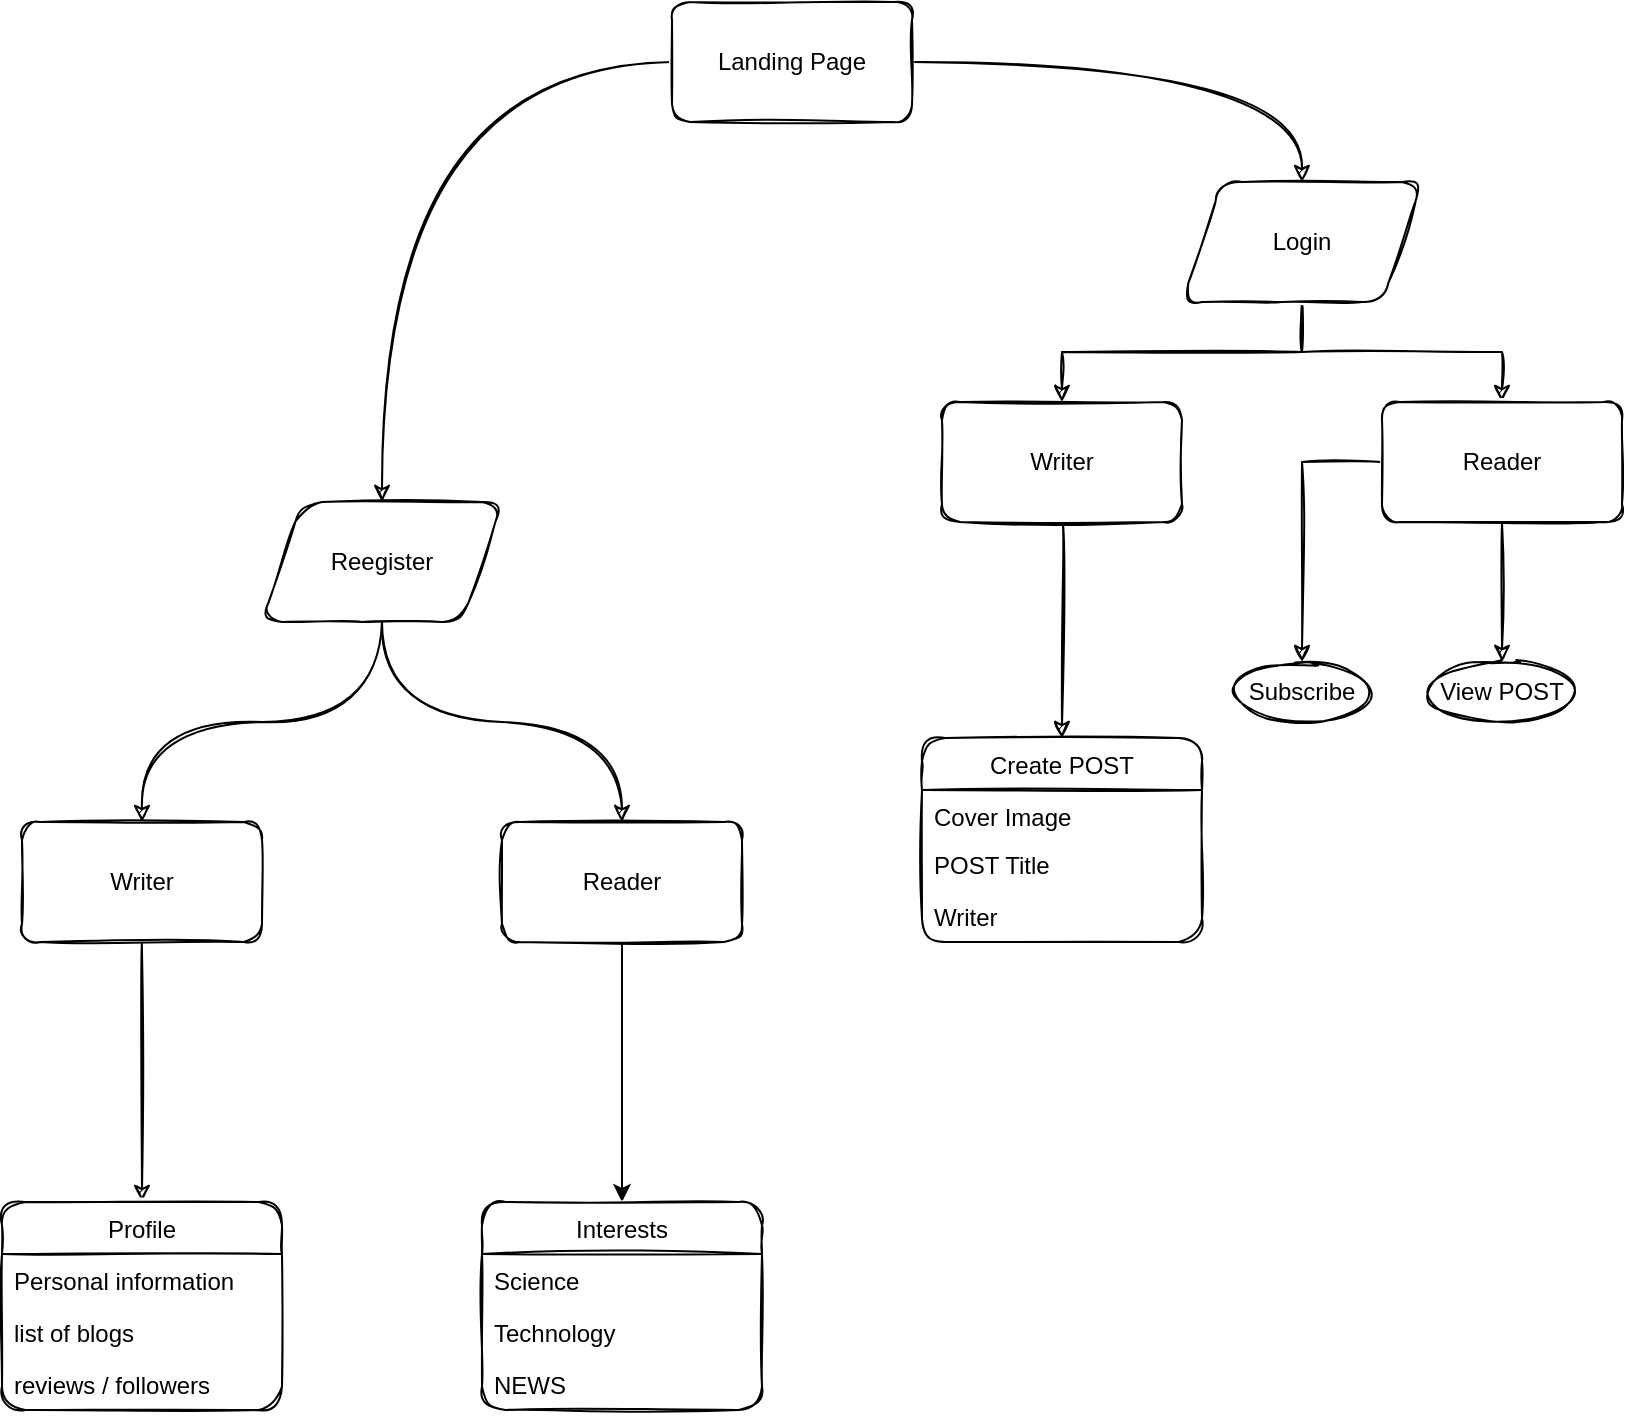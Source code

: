 <mxfile version="14.8.6" type="github" pages="4">
  <diagram id="lDluSItfMPPKCwjV6RY-" name="Functional-chart">
    <mxGraphModel dx="1426" dy="825" grid="1" gridSize="10" guides="1" tooltips="1" connect="1" arrows="1" fold="1" page="1" pageScale="1" pageWidth="850" pageHeight="1100" math="0" shadow="0">
      <root>
        <mxCell id="SS_ERqg0PsHbeVuVs3__-0" />
        <mxCell id="SS_ERqg0PsHbeVuVs3__-1" parent="SS_ERqg0PsHbeVuVs3__-0" />
        <mxCell id="SS_ERqg0PsHbeVuVs3__-2" style="edgeStyle=orthogonalEdgeStyle;orthogonalLoop=1;jettySize=auto;html=1;sketch=1;curved=1;" parent="SS_ERqg0PsHbeVuVs3__-1" source="SS_ERqg0PsHbeVuVs3__-4" target="SS_ERqg0PsHbeVuVs3__-8" edge="1">
          <mxGeometry relative="1" as="geometry" />
        </mxCell>
        <mxCell id="SS_ERqg0PsHbeVuVs3__-3" style="edgeStyle=orthogonalEdgeStyle;orthogonalLoop=1;jettySize=auto;html=1;sketch=1;curved=1;" parent="SS_ERqg0PsHbeVuVs3__-1" source="SS_ERqg0PsHbeVuVs3__-4" target="SS_ERqg0PsHbeVuVs3__-7" edge="1">
          <mxGeometry relative="1" as="geometry" />
        </mxCell>
        <mxCell id="SS_ERqg0PsHbeVuVs3__-4" value="Landing Page" style="whiteSpace=wrap;html=1;sketch=1;rounded=1;glass=0;shadow=0;" parent="SS_ERqg0PsHbeVuVs3__-1" vertex="1">
          <mxGeometry x="365" y="40" width="120" height="60" as="geometry" />
        </mxCell>
        <mxCell id="SS_ERqg0PsHbeVuVs3__-5" style="edgeStyle=orthogonalEdgeStyle;orthogonalLoop=1;jettySize=auto;html=1;entryX=0.5;entryY=0;entryDx=0;entryDy=0;sketch=1;curved=1;" parent="SS_ERqg0PsHbeVuVs3__-1" source="SS_ERqg0PsHbeVuVs3__-7" target="SS_ERqg0PsHbeVuVs3__-13" edge="1">
          <mxGeometry relative="1" as="geometry" />
        </mxCell>
        <mxCell id="SS_ERqg0PsHbeVuVs3__-6" style="edgeStyle=orthogonalEdgeStyle;orthogonalLoop=1;jettySize=auto;html=1;entryX=0.5;entryY=0;entryDx=0;entryDy=0;sketch=1;curved=1;" parent="SS_ERqg0PsHbeVuVs3__-1" source="SS_ERqg0PsHbeVuVs3__-7" target="SS_ERqg0PsHbeVuVs3__-11" edge="1">
          <mxGeometry relative="1" as="geometry" />
        </mxCell>
        <mxCell id="SS_ERqg0PsHbeVuVs3__-7" value="Reegister" style="shape=parallelogram;perimeter=parallelogramPerimeter;whiteSpace=wrap;html=1;fixedSize=1;sketch=1;rounded=1;" parent="SS_ERqg0PsHbeVuVs3__-1" vertex="1">
          <mxGeometry x="160" y="290" width="120" height="60" as="geometry" />
        </mxCell>
        <mxCell id="ENTyLrrVTItseD5gT8ZV-10" style="edgeStyle=orthogonalEdgeStyle;rounded=0;orthogonalLoop=1;jettySize=auto;html=1;entryX=0.5;entryY=0;entryDx=0;entryDy=0;sketch=1;" parent="SS_ERqg0PsHbeVuVs3__-1" source="SS_ERqg0PsHbeVuVs3__-8" target="ENTyLrrVTItseD5gT8ZV-8" edge="1">
          <mxGeometry relative="1" as="geometry" />
        </mxCell>
        <mxCell id="ENTyLrrVTItseD5gT8ZV-11" style="edgeStyle=orthogonalEdgeStyle;rounded=0;orthogonalLoop=1;jettySize=auto;html=1;entryX=0.5;entryY=0;entryDx=0;entryDy=0;sketch=1;" parent="SS_ERqg0PsHbeVuVs3__-1" source="SS_ERqg0PsHbeVuVs3__-8" target="ENTyLrrVTItseD5gT8ZV-9" edge="1">
          <mxGeometry relative="1" as="geometry" />
        </mxCell>
        <mxCell id="SS_ERqg0PsHbeVuVs3__-8" value="Login" style="shape=parallelogram;perimeter=parallelogramPerimeter;whiteSpace=wrap;html=1;fixedSize=1;sketch=1;rounded=1;" parent="SS_ERqg0PsHbeVuVs3__-1" vertex="1">
          <mxGeometry x="620" y="130" width="120" height="60" as="geometry" />
        </mxCell>
        <mxCell id="SS_ERqg0PsHbeVuVs3__-10" style="edgeStyle=orthogonalEdgeStyle;orthogonalLoop=1;jettySize=auto;html=1;entryX=0.5;entryY=0;entryDx=0;entryDy=0;sketch=1;curved=1;" parent="SS_ERqg0PsHbeVuVs3__-1" source="SS_ERqg0PsHbeVuVs3__-11" target="SS_ERqg0PsHbeVuVs3__-16" edge="1">
          <mxGeometry relative="1" as="geometry" />
        </mxCell>
        <mxCell id="SS_ERqg0PsHbeVuVs3__-11" value="Writer" style="whiteSpace=wrap;html=1;sketch=1;rounded=1;" parent="SS_ERqg0PsHbeVuVs3__-1" vertex="1">
          <mxGeometry x="40" y="450" width="120" height="60" as="geometry" />
        </mxCell>
        <mxCell id="ENTyLrrVTItseD5gT8ZV-27" style="edgeStyle=orthogonalEdgeStyle;rounded=0;orthogonalLoop=1;jettySize=auto;html=1;entryX=0.5;entryY=0;entryDx=0;entryDy=0;" parent="SS_ERqg0PsHbeVuVs3__-1" source="SS_ERqg0PsHbeVuVs3__-13" target="ENTyLrrVTItseD5gT8ZV-23" edge="1">
          <mxGeometry relative="1" as="geometry" />
        </mxCell>
        <mxCell id="SS_ERqg0PsHbeVuVs3__-13" value="Reader" style="whiteSpace=wrap;html=1;sketch=1;rounded=1;" parent="SS_ERqg0PsHbeVuVs3__-1" vertex="1">
          <mxGeometry x="280" y="450" width="120" height="60" as="geometry" />
        </mxCell>
        <mxCell id="SS_ERqg0PsHbeVuVs3__-14" value="Subscribe" style="ellipse;whiteSpace=wrap;html=1;sketch=1;rounded=1;" parent="SS_ERqg0PsHbeVuVs3__-1" vertex="1">
          <mxGeometry x="645" y="370" width="70" height="30" as="geometry" />
        </mxCell>
        <mxCell id="SS_ERqg0PsHbeVuVs3__-16" value="Profile" style="swimlane;fontStyle=0;childLayout=stackLayout;horizontal=1;startSize=26;horizontalStack=0;resizeParent=1;resizeParentMax=0;resizeLast=0;collapsible=1;marginBottom=0;sketch=1;rounded=1;" parent="SS_ERqg0PsHbeVuVs3__-1" vertex="1">
          <mxGeometry x="30" y="640" width="140" height="104" as="geometry" />
        </mxCell>
        <mxCell id="SS_ERqg0PsHbeVuVs3__-17" value="Personal information" style="text;strokeColor=none;fillColor=none;align=left;verticalAlign=top;spacingLeft=4;spacingRight=4;overflow=hidden;rotatable=0;points=[[0,0.5],[1,0.5]];portConstraint=eastwest;sketch=1;rounded=1;" parent="SS_ERqg0PsHbeVuVs3__-16" vertex="1">
          <mxGeometry y="26" width="140" height="26" as="geometry" />
        </mxCell>
        <mxCell id="SS_ERqg0PsHbeVuVs3__-18" value="list of blogs" style="text;strokeColor=none;fillColor=none;align=left;verticalAlign=top;spacingLeft=4;spacingRight=4;overflow=hidden;rotatable=0;points=[[0,0.5],[1,0.5]];portConstraint=eastwest;sketch=1;rounded=1;" parent="SS_ERqg0PsHbeVuVs3__-16" vertex="1">
          <mxGeometry y="52" width="140" height="26" as="geometry" />
        </mxCell>
        <mxCell id="SS_ERqg0PsHbeVuVs3__-19" value="reviews / followers" style="text;strokeColor=none;fillColor=none;align=left;verticalAlign=top;spacingLeft=4;spacingRight=4;overflow=hidden;rotatable=0;points=[[0,0.5],[1,0.5]];portConstraint=eastwest;sketch=1;rounded=1;" parent="SS_ERqg0PsHbeVuVs3__-16" vertex="1">
          <mxGeometry y="78" width="140" height="26" as="geometry" />
        </mxCell>
        <mxCell id="ENTyLrrVTItseD5gT8ZV-4" value="Create POST" style="swimlane;fontStyle=0;childLayout=stackLayout;horizontal=1;startSize=26;horizontalStack=0;resizeParent=1;resizeParentMax=0;resizeLast=0;collapsible=1;marginBottom=0;sketch=1;rounded=1;" parent="SS_ERqg0PsHbeVuVs3__-1" vertex="1">
          <mxGeometry x="490" y="408" width="140" height="102" as="geometry" />
        </mxCell>
        <mxCell id="ENTyLrrVTItseD5gT8ZV-5" value="Cover Image" style="text;strokeColor=none;fillColor=none;align=left;verticalAlign=top;spacingLeft=4;spacingRight=4;overflow=hidden;rotatable=0;points=[[0,0.5],[1,0.5]];portConstraint=eastwest;sketch=1;rounded=1;" parent="ENTyLrrVTItseD5gT8ZV-4" vertex="1">
          <mxGeometry y="26" width="140" height="24" as="geometry" />
        </mxCell>
        <mxCell id="ENTyLrrVTItseD5gT8ZV-6" value="POST Title" style="text;strokeColor=none;fillColor=none;align=left;verticalAlign=top;spacingLeft=4;spacingRight=4;overflow=hidden;rotatable=0;points=[[0,0.5],[1,0.5]];portConstraint=eastwest;sketch=1;rounded=1;" parent="ENTyLrrVTItseD5gT8ZV-4" vertex="1">
          <mxGeometry y="50" width="140" height="26" as="geometry" />
        </mxCell>
        <mxCell id="ENTyLrrVTItseD5gT8ZV-7" value="Writer" style="text;strokeColor=none;fillColor=none;align=left;verticalAlign=top;spacingLeft=4;spacingRight=4;overflow=hidden;rotatable=0;points=[[0,0.5],[1,0.5]];portConstraint=eastwest;sketch=1;rounded=1;" parent="ENTyLrrVTItseD5gT8ZV-4" vertex="1">
          <mxGeometry y="76" width="140" height="26" as="geometry" />
        </mxCell>
        <mxCell id="ENTyLrrVTItseD5gT8ZV-18" style="edgeStyle=orthogonalEdgeStyle;orthogonalLoop=1;jettySize=auto;html=1;curved=1;sketch=1;" parent="SS_ERqg0PsHbeVuVs3__-1" source="ENTyLrrVTItseD5gT8ZV-8" target="ENTyLrrVTItseD5gT8ZV-4" edge="1">
          <mxGeometry relative="1" as="geometry" />
        </mxCell>
        <mxCell id="ENTyLrrVTItseD5gT8ZV-8" value="Writer" style="whiteSpace=wrap;html=1;sketch=1;rounded=1;" parent="SS_ERqg0PsHbeVuVs3__-1" vertex="1">
          <mxGeometry x="500" y="240" width="120" height="60" as="geometry" />
        </mxCell>
        <mxCell id="ENTyLrrVTItseD5gT8ZV-16" style="edgeStyle=orthogonalEdgeStyle;rounded=0;orthogonalLoop=1;jettySize=auto;html=1;entryX=0.5;entryY=0;entryDx=0;entryDy=0;sketch=1;" parent="SS_ERqg0PsHbeVuVs3__-1" source="ENTyLrrVTItseD5gT8ZV-9" target="SS_ERqg0PsHbeVuVs3__-14" edge="1">
          <mxGeometry relative="1" as="geometry" />
        </mxCell>
        <mxCell id="ENTyLrrVTItseD5gT8ZV-17" style="edgeStyle=orthogonalEdgeStyle;rounded=0;orthogonalLoop=1;jettySize=auto;html=1;entryX=0.5;entryY=0;entryDx=0;entryDy=0;sketch=1;" parent="SS_ERqg0PsHbeVuVs3__-1" source="ENTyLrrVTItseD5gT8ZV-9" target="ENTyLrrVTItseD5gT8ZV-12" edge="1">
          <mxGeometry relative="1" as="geometry" />
        </mxCell>
        <mxCell id="ENTyLrrVTItseD5gT8ZV-9" value="Reader" style="whiteSpace=wrap;html=1;sketch=1;rounded=1;" parent="SS_ERqg0PsHbeVuVs3__-1" vertex="1">
          <mxGeometry x="720" y="240" width="120" height="60" as="geometry" />
        </mxCell>
        <mxCell id="ENTyLrrVTItseD5gT8ZV-12" value="View POST" style="ellipse;whiteSpace=wrap;html=1;sketch=1;rounded=1;" parent="SS_ERqg0PsHbeVuVs3__-1" vertex="1">
          <mxGeometry x="745" y="370" width="70" height="30" as="geometry" />
        </mxCell>
        <mxCell id="ENTyLrrVTItseD5gT8ZV-23" value="Interests" style="swimlane;fontStyle=0;childLayout=stackLayout;horizontal=1;startSize=26;horizontalStack=0;resizeParent=1;resizeParentMax=0;resizeLast=0;collapsible=1;marginBottom=0;sketch=1;rounded=1;" parent="SS_ERqg0PsHbeVuVs3__-1" vertex="1">
          <mxGeometry x="270" y="640" width="140" height="104" as="geometry" />
        </mxCell>
        <mxCell id="ENTyLrrVTItseD5gT8ZV-24" value="Science" style="text;strokeColor=none;fillColor=none;align=left;verticalAlign=top;spacingLeft=4;spacingRight=4;overflow=hidden;rotatable=0;points=[[0,0.5],[1,0.5]];portConstraint=eastwest;sketch=1;rounded=1;" parent="ENTyLrrVTItseD5gT8ZV-23" vertex="1">
          <mxGeometry y="26" width="140" height="26" as="geometry" />
        </mxCell>
        <mxCell id="ENTyLrrVTItseD5gT8ZV-25" value="Technology" style="text;strokeColor=none;fillColor=none;align=left;verticalAlign=top;spacingLeft=4;spacingRight=4;overflow=hidden;rotatable=0;points=[[0,0.5],[1,0.5]];portConstraint=eastwest;sketch=1;rounded=1;" parent="ENTyLrrVTItseD5gT8ZV-23" vertex="1">
          <mxGeometry y="52" width="140" height="26" as="geometry" />
        </mxCell>
        <mxCell id="ENTyLrrVTItseD5gT8ZV-26" value="NEWS" style="text;strokeColor=none;fillColor=none;align=left;verticalAlign=top;spacingLeft=4;spacingRight=4;overflow=hidden;rotatable=0;points=[[0,0.5],[1,0.5]];portConstraint=eastwest;sketch=1;rounded=1;" parent="ENTyLrrVTItseD5gT8ZV-23" vertex="1">
          <mxGeometry y="78" width="140" height="26" as="geometry" />
        </mxCell>
      </root>
    </mxGraphModel>
  </diagram>
  <diagram id="bbkvOWE71wOtryD2Ek5s" name="Landing page">
    <mxGraphModel dx="1426" dy="825" grid="1" gridSize="10" guides="1" tooltips="1" connect="1" arrows="1" fold="1" page="1" pageScale="1" pageWidth="827" pageHeight="1169" math="0" shadow="0">
      <root>
        <mxCell id="kDcE2TMpnsvRKiHyRdf4-0" />
        <mxCell id="kDcE2TMpnsvRKiHyRdf4-1" parent="kDcE2TMpnsvRKiHyRdf4-0" />
        <mxCell id="7i-2Qjkn4su1dslTfPeY-1" value="" style="rounded=0;whiteSpace=wrap;html=1;sketch=1;" vertex="1" parent="kDcE2TMpnsvRKiHyRdf4-1">
          <mxGeometry x="40" y="320" width="750" height="820" as="geometry" />
        </mxCell>
        <mxCell id="4w6CJtv024DHggSnc1HM-1" value="" style="whiteSpace=wrap;html=1;sketch=1;" vertex="1" parent="kDcE2TMpnsvRKiHyRdf4-1">
          <mxGeometry x="39" y="320" width="750" height="40" as="geometry" />
        </mxCell>
        <mxCell id="4w6CJtv024DHggSnc1HM-3" value="Link 1" style="whiteSpace=wrap;html=1;sketch=1;" vertex="1" parent="kDcE2TMpnsvRKiHyRdf4-1">
          <mxGeometry x="520" y="330" width="60" height="20" as="geometry" />
        </mxCell>
        <mxCell id="4w6CJtv024DHggSnc1HM-6" value="Link 2" style="whiteSpace=wrap;html=1;sketch=1;" vertex="1" parent="kDcE2TMpnsvRKiHyRdf4-1">
          <mxGeometry x="610" y="330" width="60" height="20" as="geometry" />
        </mxCell>
        <mxCell id="4w6CJtv024DHggSnc1HM-7" value="Link 3" style="whiteSpace=wrap;html=1;sketch=1;" vertex="1" parent="kDcE2TMpnsvRKiHyRdf4-1">
          <mxGeometry x="700" y="330" width="60" height="20" as="geometry" />
        </mxCell>
        <mxCell id="4w6CJtv024DHggSnc1HM-9" value="Brand" style="whiteSpace=wrap;html=1;sketch=1;" vertex="1" parent="kDcE2TMpnsvRKiHyRdf4-1">
          <mxGeometry x="70" y="330" width="60" height="20" as="geometry" />
        </mxCell>
        <mxCell id="4w6CJtv024DHggSnc1HM-14" value="Hero section" style="whiteSpace=wrap;html=1;sketch=1;" vertex="1" parent="kDcE2TMpnsvRKiHyRdf4-1">
          <mxGeometry x="80" y="400" width="670" height="170" as="geometry" />
        </mxCell>
        <mxCell id="4w6CJtv024DHggSnc1HM-13" value="LOG IN" style="whiteSpace=wrap;html=1;sketch=1;" vertex="1" parent="kDcE2TMpnsvRKiHyRdf4-1">
          <mxGeometry x="150" y="660" width="120" height="60" as="geometry" />
        </mxCell>
        <mxCell id="4w6CJtv024DHggSnc1HM-12" value="Register" style="whiteSpace=wrap;html=1;sketch=1;" vertex="1" parent="kDcE2TMpnsvRKiHyRdf4-1">
          <mxGeometry x="570" y="660" width="120" height="60" as="geometry" />
        </mxCell>
        <mxCell id="4w6CJtv024DHggSnc1HM-21" value="HERO&lt;br&gt;Image" style="rounded=0;whiteSpace=wrap;html=1;sketch=1;" vertex="1" parent="kDcE2TMpnsvRKiHyRdf4-1">
          <mxGeometry x="110" y="430" width="230" height="110" as="geometry" />
        </mxCell>
        <mxCell id="fzcsqnZMDEysWcwaZNAt-22" value="" style="rounded=0;whiteSpace=wrap;html=1;sketch=1;" vertex="1" parent="kDcE2TMpnsvRKiHyRdf4-1">
          <mxGeometry x="79" y="760" width="670" height="350" as="geometry" />
        </mxCell>
        <mxCell id="fzcsqnZMDEysWcwaZNAt-23" value="Trending Blogs" style="rounded=0;whiteSpace=wrap;html=1;sketch=1;" vertex="1" parent="kDcE2TMpnsvRKiHyRdf4-1">
          <mxGeometry x="200" y="780" width="430" height="40" as="geometry" />
        </mxCell>
        <mxCell id="fzcsqnZMDEysWcwaZNAt-24" value="Cover image 1" style="rounded=0;whiteSpace=wrap;html=1;sketch=1;" vertex="1" parent="kDcE2TMpnsvRKiHyRdf4-1">
          <mxGeometry x="110" y="840" width="120" height="60" as="geometry" />
        </mxCell>
        <mxCell id="fzcsqnZMDEysWcwaZNAt-25" value="Cover Image 2" style="rounded=0;whiteSpace=wrap;html=1;sketch=1;" vertex="1" parent="kDcE2TMpnsvRKiHyRdf4-1">
          <mxGeometry x="110" y="920" width="120" height="60" as="geometry" />
        </mxCell>
        <mxCell id="fzcsqnZMDEysWcwaZNAt-26" value="Cover Image 3" style="rounded=0;whiteSpace=wrap;html=1;sketch=1;" vertex="1" parent="kDcE2TMpnsvRKiHyRdf4-1">
          <mxGeometry x="110" y="1000" width="120" height="60" as="geometry" />
        </mxCell>
        <mxCell id="fzcsqnZMDEysWcwaZNAt-27" value="Blog title &amp;amp;&amp;amp; preview" style="rounded=0;whiteSpace=wrap;html=1;sketch=1;" vertex="1" parent="kDcE2TMpnsvRKiHyRdf4-1">
          <mxGeometry x="260" y="840" width="470" height="60" as="geometry" />
        </mxCell>
        <mxCell id="fzcsqnZMDEysWcwaZNAt-28" value="&lt;span&gt;Blog title &amp;amp;&amp;amp; preview&lt;/span&gt;" style="rounded=0;whiteSpace=wrap;html=1;sketch=1;" vertex="1" parent="kDcE2TMpnsvRKiHyRdf4-1">
          <mxGeometry x="260" y="920" width="470" height="60" as="geometry" />
        </mxCell>
        <mxCell id="fzcsqnZMDEysWcwaZNAt-29" value="&lt;span&gt;Blog title &amp;amp;&amp;amp; preview&lt;/span&gt;" style="rounded=0;whiteSpace=wrap;html=1;sketch=1;" vertex="1" parent="kDcE2TMpnsvRKiHyRdf4-1">
          <mxGeometry x="260" y="1000" width="470" height="60" as="geometry" />
        </mxCell>
      </root>
    </mxGraphModel>
  </diagram>
  <diagram id="xzD_taNgQ-AmMt7AfaFU" name="POST">
    <mxGraphModel dx="1426" dy="825" grid="1" gridSize="10" guides="1" tooltips="1" connect="1" arrows="1" fold="1" page="1" pageScale="1" pageWidth="850" pageHeight="1100" math="0" shadow="0">
      <root>
        <mxCell id="0" />
        <mxCell id="1" parent="0" />
        <mxCell id="PNfuD9YWfdT2an-N1XUz-1" value="" style="whiteSpace=wrap;html=1;aspect=fixed;sketch=1;" parent="1" vertex="1">
          <mxGeometry x="40" y="40" width="760" height="760" as="geometry" />
        </mxCell>
        <mxCell id="PNfuD9YWfdT2an-N1XUz-2" value="" style="whiteSpace=wrap;html=1;sketch=1;" parent="1" vertex="1">
          <mxGeometry x="40" y="40" width="760" height="60" as="geometry" />
        </mxCell>
        <mxCell id="PNfuD9YWfdT2an-N1XUz-3" value="" style="whiteSpace=wrap;html=1;sketch=1;" parent="1" vertex="1">
          <mxGeometry x="70" y="140" width="150" height="240" as="geometry" />
        </mxCell>
        <mxCell id="PNfuD9YWfdT2an-N1XUz-4" value="Writer profile" style="whiteSpace=wrap;html=1;sketch=1;" parent="1" vertex="1">
          <mxGeometry x="85" y="190" width="120" height="180" as="geometry" />
        </mxCell>
        <mxCell id="PNfuD9YWfdT2an-N1XUz-5" value="" style="ellipse;whiteSpace=wrap;html=1;aspect=fixed;sketch=1;" parent="1" vertex="1">
          <mxGeometry x="105" y="150" width="80" height="80" as="geometry" />
        </mxCell>
        <mxCell id="PNfuD9YWfdT2an-N1XUz-6" value="" style="whiteSpace=wrap;html=1;sketch=1;" parent="1" vertex="1">
          <mxGeometry x="260" y="140" width="340" height="630" as="geometry" />
        </mxCell>
        <mxCell id="PNfuD9YWfdT2an-N1XUz-7" value="Links" style="whiteSpace=wrap;html=1;sketch=1;" parent="1" vertex="1">
          <mxGeometry x="650" y="140" width="120" height="630" as="geometry" />
        </mxCell>
        <mxCell id="PNfuD9YWfdT2an-N1XUz-8" value="Extra Space /&lt;br&gt;Advertisement space" style="whiteSpace=wrap;html=1;sketch=1;" parent="1" vertex="1">
          <mxGeometry x="70" y="425" width="150" height="345" as="geometry" />
        </mxCell>
        <mxCell id="PNfuD9YWfdT2an-N1XUz-9" value="Link 1" style="whiteSpace=wrap;html=1;sketch=1;" parent="1" vertex="1">
          <mxGeometry x="500" y="55" width="70" height="30" as="geometry" />
        </mxCell>
        <mxCell id="PNfuD9YWfdT2an-N1XUz-10" value="Link 2" style="whiteSpace=wrap;html=1;sketch=1;" parent="1" vertex="1">
          <mxGeometry x="600" y="55" width="70" height="30" as="geometry" />
        </mxCell>
        <mxCell id="PNfuD9YWfdT2an-N1XUz-11" value="Link 3" style="whiteSpace=wrap;html=1;sketch=1;" parent="1" vertex="1">
          <mxGeometry x="700" y="55" width="70" height="30" as="geometry" />
        </mxCell>
        <mxCell id="PNfuD9YWfdT2an-N1XUz-12" value="Logo/Brand" style="whiteSpace=wrap;html=1;sketch=1;" parent="1" vertex="1">
          <mxGeometry x="70" y="55" width="150" height="30" as="geometry" />
        </mxCell>
        <mxCell id="PNfuD9YWfdT2an-N1XUz-13" value="&lt;b&gt;BLOG&amp;nbsp; TITLE&lt;/b&gt;" style="whiteSpace=wrap;html=1;sketch=1;" parent="1" vertex="1">
          <mxGeometry x="290" y="170" width="270" height="40" as="geometry" />
        </mxCell>
        <mxCell id="PNfuD9YWfdT2an-N1XUz-14" value="Cover image" style="rounded=0;whiteSpace=wrap;html=1;sketch=1;" parent="1" vertex="1">
          <mxGeometry x="290" y="250" width="140" height="150" as="geometry" />
        </mxCell>
        <mxCell id="PNfuD9YWfdT2an-N1XUz-15" value="Main Blog POST" style="whiteSpace=wrap;html=1;aspect=fixed;sketch=1;" parent="1" vertex="1">
          <mxGeometry x="290" y="440" width="290" height="290" as="geometry" />
        </mxCell>
        <mxCell id="PNfuD9YWfdT2an-N1XUz-16" value="main Blog POST" style="rounded=0;whiteSpace=wrap;html=1;sketch=1;" parent="1" vertex="1">
          <mxGeometry x="450" y="250" width="130" height="190" as="geometry" />
        </mxCell>
      </root>
    </mxGraphModel>
  </diagram>
  <diagram id="zIYmwKvmBdbdm277nBeT" name="Page-4">
    <mxGraphModel dx="1426" dy="825" grid="1" gridSize="10" guides="1" tooltips="1" connect="1" arrows="1" fold="1" page="1" pageScale="1" pageWidth="827" pageHeight="1169" math="0" shadow="0">
      <root>
        <mxCell id="b36W-2h69BSf1vsCBq0L-0" />
        <mxCell id="b36W-2h69BSf1vsCBq0L-1" parent="b36W-2h69BSf1vsCBq0L-0" />
        <mxCell id="b36W-2h69BSf1vsCBq0L-3" value="" style="rounded=0;whiteSpace=wrap;html=1;sketch=1;" vertex="1" parent="b36W-2h69BSf1vsCBq0L-1">
          <mxGeometry x="40" y="40" width="140" height="140" as="geometry" />
        </mxCell>
        <mxCell id="b36W-2h69BSf1vsCBq0L-4" value="Landing Page" style="rounded=0;whiteSpace=wrap;html=1;sketch=1;" vertex="1" parent="b36W-2h69BSf1vsCBq0L-1">
          <mxGeometry x="40" y="40" width="140" height="30" as="geometry" />
        </mxCell>
        <mxCell id="b36W-2h69BSf1vsCBq0L-5" value="Login" style="rounded=0;whiteSpace=wrap;html=1;sketch=1;" vertex="1" parent="b36W-2h69BSf1vsCBq0L-1">
          <mxGeometry x="55" y="140" width="50" height="20" as="geometry" />
        </mxCell>
        <mxCell id="b36W-2h69BSf1vsCBq0L-6" value="Register" style="rounded=0;whiteSpace=wrap;html=1;sketch=1;" vertex="1" parent="b36W-2h69BSf1vsCBq0L-1">
          <mxGeometry x="115" y="140" width="50" height="20" as="geometry" />
        </mxCell>
        <mxCell id="b36W-2h69BSf1vsCBq0L-7" value="HERO Section" style="rounded=0;whiteSpace=wrap;html=1;sketch=1;" vertex="1" parent="b36W-2h69BSf1vsCBq0L-1">
          <mxGeometry x="55" y="80" width="110" height="40" as="geometry" />
        </mxCell>
        <mxCell id="b36W-2h69BSf1vsCBq0L-9" value="" style="rounded=0;whiteSpace=wrap;html=1;sketch=1;" vertex="1" parent="b36W-2h69BSf1vsCBq0L-1">
          <mxGeometry x="200" y="40" width="140" height="140" as="geometry" />
        </mxCell>
        <mxCell id="b36W-2h69BSf1vsCBq0L-10" value="Login Page" style="rounded=0;whiteSpace=wrap;html=1;sketch=1;" vertex="1" parent="b36W-2h69BSf1vsCBq0L-1">
          <mxGeometry x="200" y="40" width="140" height="30" as="geometry" />
        </mxCell>
        <mxCell id="b36W-2h69BSf1vsCBq0L-11" value="" style="rounded=0;whiteSpace=wrap;html=1;sketch=1;" vertex="1" parent="b36W-2h69BSf1vsCBq0L-1">
          <mxGeometry x="370" y="40" width="140" height="140" as="geometry" />
        </mxCell>
        <mxCell id="b36W-2h69BSf1vsCBq0L-12" value="Registration Page" style="rounded=0;whiteSpace=wrap;html=1;sketch=1;" vertex="1" parent="b36W-2h69BSf1vsCBq0L-1">
          <mxGeometry x="370" y="40" width="140" height="30" as="geometry" />
        </mxCell>
      </root>
    </mxGraphModel>
  </diagram>
</mxfile>

